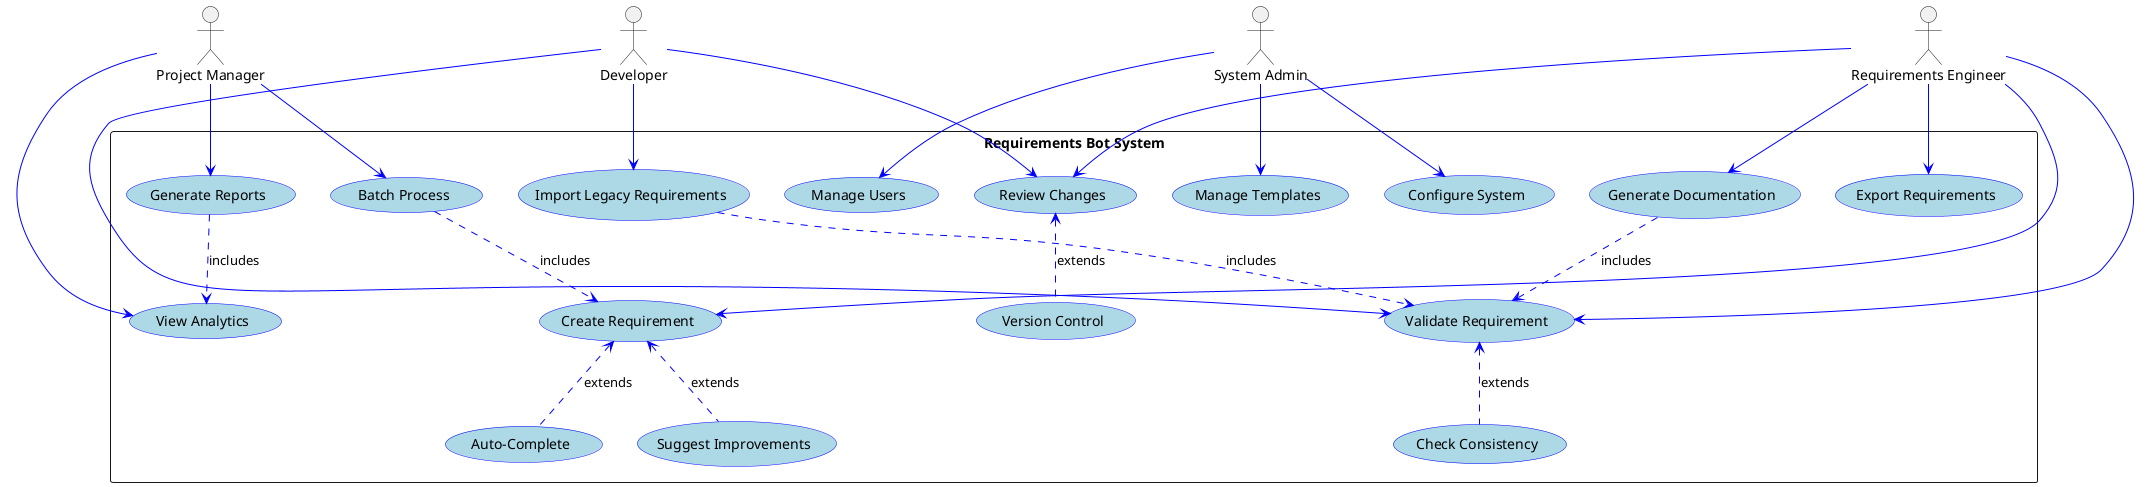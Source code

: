 @startuml Requirements Bot Use Cases

skinparam usecase {
    BackgroundColor LightBlue
    BorderColor Blue
    ArrowColor Blue
}

actor "Requirements Engineer" as RE
actor "Developer" as Dev
actor "Project Manager" as PM
actor "System Admin" as Admin

rectangle "Requirements Bot System" {
    usecase "Create Requirement" as UC1
    usecase "Validate Requirement" as UC2
    usecase "Generate Documentation" as UC3
    usecase "Export Requirements" as UC4
    usecase "Manage Templates" as UC5
    usecase "Configure System" as UC6
    usecase "View Analytics" as UC7
    usecase "Batch Process" as UC8
    usecase "Import Legacy Requirements" as UC9
    usecase "Review Changes" as UC10
    usecase "Generate Reports" as UC11
    usecase "Manage Users" as UC12
    
    ' Extensions
    usecase "Auto-Complete" as UC1.1
    usecase "Suggest Improvements" as UC1.2
    usecase "Check Consistency" as UC2.1
    usecase "Version Control" as UC10.1
}

' Relationships
RE --> UC1
RE --> UC2
RE --> UC3
RE --> UC4
RE --> UC10

Dev --> UC2
Dev --> UC9
Dev --> UC10

PM --> UC7
PM --> UC8
PM --> UC11

Admin --> UC5
Admin --> UC6
Admin --> UC12

' Extensions
UC1 <.. UC1.1 : extends
UC1 <.. UC1.2 : extends
UC2 <.. UC2.1 : extends
UC10 <.. UC10.1 : extends

' Dependencies
UC3 ..> UC2 : includes
UC11 ..> UC7 : includes
UC8 ..> UC1 : includes
UC9 ..> UC2 : includes

@enduml
